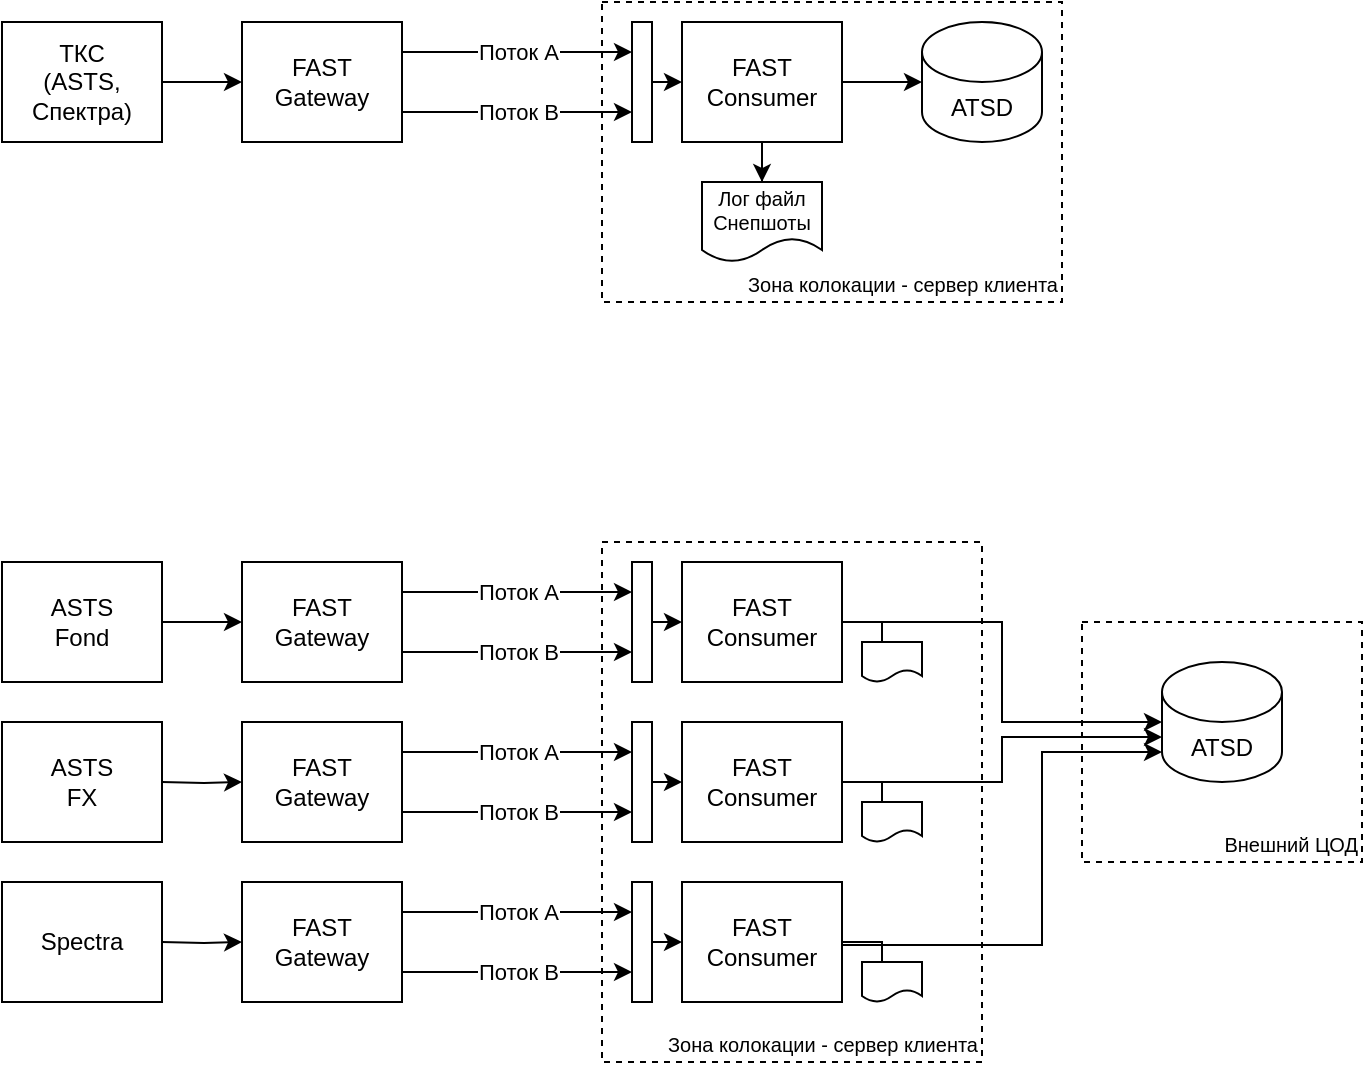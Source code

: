 <mxfile version="14.6.3" type="device" pages="2"><diagram id="61KBxCkUc-8WjzRVHjDI" name="Page-1"><mxGraphModel dx="1298" dy="704" grid="0" gridSize="10" guides="1" tooltips="1" connect="1" arrows="1" fold="1" page="1" pageScale="1" pageWidth="850" pageHeight="1100" math="0" shadow="0"><root><mxCell id="0"/><mxCell id="1" parent="0"/><mxCell id="HH343j580JS0bgXj-Vw9-51" value="Внешний ЦОД" style="rounded=0;whiteSpace=wrap;html=1;fontSize=10;verticalAlign=bottom;align=right;dashed=1;" vertex="1" parent="1"><mxGeometry x="680" y="400" width="140" height="120" as="geometry"/></mxCell><mxCell id="HH343j580JS0bgXj-Vw9-35" value="Зона колокации - сервер клиента " style="rounded=0;whiteSpace=wrap;html=1;fontSize=10;verticalAlign=bottom;align=right;dashed=1;" vertex="1" parent="1"><mxGeometry x="440" y="90" width="230" height="150" as="geometry"/></mxCell><mxCell id="HH343j580JS0bgXj-Vw9-24" value="" style="rounded=0;whiteSpace=wrap;html=1;" vertex="1" parent="1"><mxGeometry x="455" y="100" width="10" height="60" as="geometry"/></mxCell><mxCell id="HH343j580JS0bgXj-Vw9-33" value="" style="edgeStyle=orthogonalEdgeStyle;rounded=0;orthogonalLoop=1;jettySize=auto;html=1;" edge="1" parent="1" source="HH343j580JS0bgXj-Vw9-1" target="HH343j580JS0bgXj-Vw9-2"><mxGeometry relative="1" as="geometry"/></mxCell><mxCell id="HH343j580JS0bgXj-Vw9-1" value="&lt;div&gt;ТКС &lt;br&gt;&lt;/div&gt;&lt;div&gt;(ASTS, Спектра)&lt;/div&gt;" style="rounded=0;whiteSpace=wrap;html=1;" vertex="1" parent="1"><mxGeometry x="140" y="100" width="80" height="60" as="geometry"/></mxCell><mxCell id="HH343j580JS0bgXj-Vw9-2" value="&lt;div&gt;FAST &lt;br&gt;&lt;/div&gt;&lt;div&gt;Gateway&lt;/div&gt;" style="rounded=0;whiteSpace=wrap;html=1;" vertex="1" parent="1"><mxGeometry x="260" y="100" width="80" height="60" as="geometry"/></mxCell><mxCell id="HH343j580JS0bgXj-Vw9-29" value="" style="edgeStyle=orthogonalEdgeStyle;rounded=0;orthogonalLoop=1;jettySize=auto;html=1;" edge="1" parent="1" source="HH343j580JS0bgXj-Vw9-3" target="HH343j580JS0bgXj-Vw9-6"><mxGeometry relative="1" as="geometry"/></mxCell><mxCell id="HH343j580JS0bgXj-Vw9-30" value="" style="edgeStyle=orthogonalEdgeStyle;rounded=0;orthogonalLoop=1;jettySize=auto;html=1;" edge="1" parent="1" source="HH343j580JS0bgXj-Vw9-3" target="HH343j580JS0bgXj-Vw9-5"><mxGeometry relative="1" as="geometry"/></mxCell><mxCell id="HH343j580JS0bgXj-Vw9-3" value="&lt;div&gt;FAST &lt;br&gt;&lt;/div&gt;&lt;div&gt;Consumer&lt;/div&gt;" style="rounded=0;whiteSpace=wrap;html=1;" vertex="1" parent="1"><mxGeometry x="480" y="100" width="80" height="60" as="geometry"/></mxCell><mxCell id="HH343j580JS0bgXj-Vw9-5" value="&lt;div&gt;Лог файл&lt;/div&gt;Снепшоты" style="shape=document;whiteSpace=wrap;html=1;boundedLbl=1;fontSize=10;" vertex="1" parent="1"><mxGeometry x="490" y="180" width="60" height="40" as="geometry"/></mxCell><mxCell id="HH343j580JS0bgXj-Vw9-6" value="ATSD" style="shape=cylinder3;whiteSpace=wrap;html=1;boundedLbl=1;backgroundOutline=1;size=15;" vertex="1" parent="1"><mxGeometry x="600" y="100" width="60" height="60" as="geometry"/></mxCell><mxCell id="HH343j580JS0bgXj-Vw9-17" value="" style="endArrow=classic;html=1;entryX=0;entryY=0.25;entryDx=0;entryDy=0;exitX=1;exitY=0.25;exitDx=0;exitDy=0;" edge="1" parent="1" source="HH343j580JS0bgXj-Vw9-2" target="HH343j580JS0bgXj-Vw9-24"><mxGeometry relative="1" as="geometry"><mxPoint x="320" y="120" as="sourcePoint"/><mxPoint x="420" y="120" as="targetPoint"/></mxGeometry></mxCell><mxCell id="HH343j580JS0bgXj-Vw9-18" value="Поток А" style="edgeLabel;resizable=0;html=1;align=center;verticalAlign=middle;" connectable="0" vertex="1" parent="HH343j580JS0bgXj-Vw9-17"><mxGeometry relative="1" as="geometry"/></mxCell><mxCell id="HH343j580JS0bgXj-Vw9-20" value="" style="endArrow=classic;html=1;entryX=0;entryY=0.75;entryDx=0;entryDy=0;exitX=1;exitY=0.75;exitDx=0;exitDy=0;" edge="1" parent="1" source="HH343j580JS0bgXj-Vw9-2" target="HH343j580JS0bgXj-Vw9-24"><mxGeometry relative="1" as="geometry"><mxPoint x="320" y="140" as="sourcePoint"/><mxPoint x="420" y="140" as="targetPoint"/></mxGeometry></mxCell><mxCell id="HH343j580JS0bgXj-Vw9-21" value="Поток B" style="edgeLabel;resizable=0;html=1;align=center;verticalAlign=middle;" connectable="0" vertex="1" parent="HH343j580JS0bgXj-Vw9-20"><mxGeometry relative="1" as="geometry"/></mxCell><mxCell id="HH343j580JS0bgXj-Vw9-32" value="" style="edgeStyle=orthogonalEdgeStyle;rounded=0;orthogonalLoop=1;jettySize=auto;html=1;exitX=1;exitY=0.5;exitDx=0;exitDy=0;" edge="1" parent="1" source="HH343j580JS0bgXj-Vw9-24"><mxGeometry relative="1" as="geometry"><mxPoint x="460" y="130" as="sourcePoint"/><mxPoint x="480" y="129.5" as="targetPoint"/></mxGeometry></mxCell><mxCell id="HH343j580JS0bgXj-Vw9-36" value="Зона колокации - сервер клиента" style="rounded=0;whiteSpace=wrap;html=1;fontSize=10;verticalAlign=bottom;align=right;dashed=1;" vertex="1" parent="1"><mxGeometry x="440" y="360" width="190" height="260" as="geometry"/></mxCell><mxCell id="HH343j580JS0bgXj-Vw9-37" value="" style="rounded=0;whiteSpace=wrap;html=1;" vertex="1" parent="1"><mxGeometry x="455" y="370" width="10" height="60" as="geometry"/></mxCell><mxCell id="HH343j580JS0bgXj-Vw9-38" value="" style="edgeStyle=orthogonalEdgeStyle;rounded=0;orthogonalLoop=1;jettySize=auto;html=1;" edge="1" parent="1" source="HH343j580JS0bgXj-Vw9-39" target="HH343j580JS0bgXj-Vw9-40"><mxGeometry relative="1" as="geometry"/></mxCell><mxCell id="HH343j580JS0bgXj-Vw9-39" value="&lt;div&gt;ASTS&lt;/div&gt;&lt;div&gt;Fond&lt;br&gt;&lt;/div&gt;" style="rounded=0;whiteSpace=wrap;html=1;" vertex="1" parent="1"><mxGeometry x="140" y="370" width="80" height="60" as="geometry"/></mxCell><mxCell id="HH343j580JS0bgXj-Vw9-40" value="&lt;div&gt;FAST &lt;br&gt;&lt;/div&gt;&lt;div&gt;Gateway&lt;/div&gt;" style="rounded=0;whiteSpace=wrap;html=1;" vertex="1" parent="1"><mxGeometry x="260" y="370" width="80" height="60" as="geometry"/></mxCell><mxCell id="HH343j580JS0bgXj-Vw9-41" value="" style="edgeStyle=orthogonalEdgeStyle;rounded=0;orthogonalLoop=1;jettySize=auto;html=1;entryX=0;entryY=0.5;entryDx=0;entryDy=0;entryPerimeter=0;" edge="1" parent="1" source="HH343j580JS0bgXj-Vw9-43" target="HH343j580JS0bgXj-Vw9-45"><mxGeometry relative="1" as="geometry"><Array as="points"><mxPoint x="640" y="400"/><mxPoint x="640" y="450"/></Array></mxGeometry></mxCell><mxCell id="HH343j580JS0bgXj-Vw9-42" value="" style="edgeStyle=orthogonalEdgeStyle;rounded=0;orthogonalLoop=1;jettySize=auto;html=1;" edge="1" parent="1" source="HH343j580JS0bgXj-Vw9-43" target="HH343j580JS0bgXj-Vw9-44"><mxGeometry relative="1" as="geometry"/></mxCell><mxCell id="HH343j580JS0bgXj-Vw9-43" value="&lt;div&gt;FAST &lt;br&gt;&lt;/div&gt;&lt;div&gt;Consumer&lt;/div&gt;" style="rounded=0;whiteSpace=wrap;html=1;" vertex="1" parent="1"><mxGeometry x="480" y="370" width="80" height="60" as="geometry"/></mxCell><mxCell id="HH343j580JS0bgXj-Vw9-44" value="" style="shape=document;whiteSpace=wrap;html=1;boundedLbl=1;fontSize=10;" vertex="1" parent="1"><mxGeometry x="570" y="410" width="30" height="20" as="geometry"/></mxCell><mxCell id="HH343j580JS0bgXj-Vw9-45" value="ATSD" style="shape=cylinder3;whiteSpace=wrap;html=1;boundedLbl=1;backgroundOutline=1;size=15;" vertex="1" parent="1"><mxGeometry x="720" y="420" width="60" height="60" as="geometry"/></mxCell><mxCell id="HH343j580JS0bgXj-Vw9-46" value="" style="endArrow=classic;html=1;entryX=0;entryY=0.25;entryDx=0;entryDy=0;exitX=1;exitY=0.25;exitDx=0;exitDy=0;" edge="1" parent="1" source="HH343j580JS0bgXj-Vw9-40" target="HH343j580JS0bgXj-Vw9-37"><mxGeometry relative="1" as="geometry"><mxPoint x="320" y="390" as="sourcePoint"/><mxPoint x="420" y="390" as="targetPoint"/></mxGeometry></mxCell><mxCell id="HH343j580JS0bgXj-Vw9-47" value="Поток А" style="edgeLabel;resizable=0;html=1;align=center;verticalAlign=middle;" connectable="0" vertex="1" parent="HH343j580JS0bgXj-Vw9-46"><mxGeometry relative="1" as="geometry"/></mxCell><mxCell id="HH343j580JS0bgXj-Vw9-48" value="" style="endArrow=classic;html=1;entryX=0;entryY=0.75;entryDx=0;entryDy=0;exitX=1;exitY=0.75;exitDx=0;exitDy=0;" edge="1" parent="1" source="HH343j580JS0bgXj-Vw9-40" target="HH343j580JS0bgXj-Vw9-37"><mxGeometry relative="1" as="geometry"><mxPoint x="320" y="410" as="sourcePoint"/><mxPoint x="420" y="410" as="targetPoint"/></mxGeometry></mxCell><mxCell id="HH343j580JS0bgXj-Vw9-49" value="Поток B" style="edgeLabel;resizable=0;html=1;align=center;verticalAlign=middle;" connectable="0" vertex="1" parent="HH343j580JS0bgXj-Vw9-48"><mxGeometry relative="1" as="geometry"/></mxCell><mxCell id="HH343j580JS0bgXj-Vw9-50" value="" style="edgeStyle=orthogonalEdgeStyle;rounded=0;orthogonalLoop=1;jettySize=auto;html=1;exitX=1;exitY=0.5;exitDx=0;exitDy=0;" edge="1" parent="1" source="HH343j580JS0bgXj-Vw9-37"><mxGeometry relative="1" as="geometry"><mxPoint x="460" y="400" as="sourcePoint"/><mxPoint x="480" y="399.5" as="targetPoint"/></mxGeometry></mxCell><mxCell id="HH343j580JS0bgXj-Vw9-52" value="&lt;div&gt;ASTS&lt;/div&gt;&lt;div&gt;FX&lt;br&gt;&lt;/div&gt;" style="rounded=0;whiteSpace=wrap;html=1;" vertex="1" parent="1"><mxGeometry x="140" y="450" width="80" height="60" as="geometry"/></mxCell><mxCell id="HH343j580JS0bgXj-Vw9-53" value="Spectra" style="rounded=0;whiteSpace=wrap;html=1;" vertex="1" parent="1"><mxGeometry x="140" y="530" width="80" height="60" as="geometry"/></mxCell><mxCell id="HH343j580JS0bgXj-Vw9-54" value="" style="rounded=0;whiteSpace=wrap;html=1;" vertex="1" parent="1"><mxGeometry x="455" y="450" width="10" height="60" as="geometry"/></mxCell><mxCell id="HH343j580JS0bgXj-Vw9-55" value="" style="edgeStyle=orthogonalEdgeStyle;rounded=0;orthogonalLoop=1;jettySize=auto;html=1;" edge="1" parent="1" target="HH343j580JS0bgXj-Vw9-56"><mxGeometry relative="1" as="geometry"><mxPoint x="220" y="480" as="sourcePoint"/></mxGeometry></mxCell><mxCell id="HH343j580JS0bgXj-Vw9-56" value="&lt;div&gt;FAST &lt;br&gt;&lt;/div&gt;&lt;div&gt;Gateway&lt;/div&gt;" style="rounded=0;whiteSpace=wrap;html=1;" vertex="1" parent="1"><mxGeometry x="260" y="450" width="80" height="60" as="geometry"/></mxCell><mxCell id="HH343j580JS0bgXj-Vw9-57" value="" style="edgeStyle=orthogonalEdgeStyle;rounded=0;orthogonalLoop=1;jettySize=auto;html=1;" edge="1" parent="1" source="HH343j580JS0bgXj-Vw9-58" target="HH343j580JS0bgXj-Vw9-59"><mxGeometry relative="1" as="geometry"/></mxCell><mxCell id="HH343j580JS0bgXj-Vw9-58" value="&lt;div&gt;FAST &lt;br&gt;&lt;/div&gt;&lt;div&gt;Consumer&lt;/div&gt;" style="rounded=0;whiteSpace=wrap;html=1;" vertex="1" parent="1"><mxGeometry x="480" y="450" width="80" height="60" as="geometry"/></mxCell><mxCell id="HH343j580JS0bgXj-Vw9-59" value="" style="shape=document;whiteSpace=wrap;html=1;boundedLbl=1;fontSize=10;" vertex="1" parent="1"><mxGeometry x="570" y="490" width="30" height="20" as="geometry"/></mxCell><mxCell id="HH343j580JS0bgXj-Vw9-60" value="" style="endArrow=classic;html=1;entryX=0;entryY=0.25;entryDx=0;entryDy=0;exitX=1;exitY=0.25;exitDx=0;exitDy=0;" edge="1" parent="1" source="HH343j580JS0bgXj-Vw9-56" target="HH343j580JS0bgXj-Vw9-54"><mxGeometry relative="1" as="geometry"><mxPoint x="320" y="470" as="sourcePoint"/><mxPoint x="420" y="470" as="targetPoint"/></mxGeometry></mxCell><mxCell id="HH343j580JS0bgXj-Vw9-61" value="Поток А" style="edgeLabel;resizable=0;html=1;align=center;verticalAlign=middle;" connectable="0" vertex="1" parent="HH343j580JS0bgXj-Vw9-60"><mxGeometry relative="1" as="geometry"/></mxCell><mxCell id="HH343j580JS0bgXj-Vw9-62" value="" style="endArrow=classic;html=1;entryX=0;entryY=0.75;entryDx=0;entryDy=0;exitX=1;exitY=0.75;exitDx=0;exitDy=0;" edge="1" parent="1" source="HH343j580JS0bgXj-Vw9-56" target="HH343j580JS0bgXj-Vw9-54"><mxGeometry relative="1" as="geometry"><mxPoint x="320" y="490" as="sourcePoint"/><mxPoint x="420" y="490" as="targetPoint"/></mxGeometry></mxCell><mxCell id="HH343j580JS0bgXj-Vw9-63" value="Поток B" style="edgeLabel;resizable=0;html=1;align=center;verticalAlign=middle;" connectable="0" vertex="1" parent="HH343j580JS0bgXj-Vw9-62"><mxGeometry relative="1" as="geometry"/></mxCell><mxCell id="HH343j580JS0bgXj-Vw9-64" value="" style="edgeStyle=orthogonalEdgeStyle;rounded=0;orthogonalLoop=1;jettySize=auto;html=1;exitX=1;exitY=0.5;exitDx=0;exitDy=0;" edge="1" parent="1" source="HH343j580JS0bgXj-Vw9-54"><mxGeometry relative="1" as="geometry"><mxPoint x="460" y="480" as="sourcePoint"/><mxPoint x="480" y="479.5" as="targetPoint"/></mxGeometry></mxCell><mxCell id="HH343j580JS0bgXj-Vw9-65" value="" style="rounded=0;whiteSpace=wrap;html=1;" vertex="1" parent="1"><mxGeometry x="455" y="530" width="10" height="60" as="geometry"/></mxCell><mxCell id="HH343j580JS0bgXj-Vw9-66" value="" style="edgeStyle=orthogonalEdgeStyle;rounded=0;orthogonalLoop=1;jettySize=auto;html=1;" edge="1" parent="1" target="HH343j580JS0bgXj-Vw9-67"><mxGeometry relative="1" as="geometry"><mxPoint x="220" y="560" as="sourcePoint"/></mxGeometry></mxCell><mxCell id="HH343j580JS0bgXj-Vw9-67" value="&lt;div&gt;FAST &lt;br&gt;&lt;/div&gt;&lt;div&gt;Gateway&lt;/div&gt;" style="rounded=0;whiteSpace=wrap;html=1;" vertex="1" parent="1"><mxGeometry x="260" y="530" width="80" height="60" as="geometry"/></mxCell><mxCell id="HH343j580JS0bgXj-Vw9-68" value="" style="edgeStyle=orthogonalEdgeStyle;rounded=0;orthogonalLoop=1;jettySize=auto;html=1;" edge="1" parent="1" source="HH343j580JS0bgXj-Vw9-69" target="HH343j580JS0bgXj-Vw9-70"><mxGeometry relative="1" as="geometry"/></mxCell><mxCell id="HH343j580JS0bgXj-Vw9-69" value="&lt;div&gt;FAST &lt;br&gt;&lt;/div&gt;&lt;div&gt;Consumer&lt;/div&gt;" style="rounded=0;whiteSpace=wrap;html=1;" vertex="1" parent="1"><mxGeometry x="480" y="530" width="80" height="60" as="geometry"/></mxCell><mxCell id="HH343j580JS0bgXj-Vw9-70" value="" style="shape=document;whiteSpace=wrap;html=1;boundedLbl=1;fontSize=10;" vertex="1" parent="1"><mxGeometry x="570" y="570" width="30" height="20" as="geometry"/></mxCell><mxCell id="HH343j580JS0bgXj-Vw9-71" value="" style="endArrow=classic;html=1;entryX=0;entryY=0.25;entryDx=0;entryDy=0;exitX=1;exitY=0.25;exitDx=0;exitDy=0;" edge="1" parent="1" source="HH343j580JS0bgXj-Vw9-67" target="HH343j580JS0bgXj-Vw9-65"><mxGeometry relative="1" as="geometry"><mxPoint x="320" y="550" as="sourcePoint"/><mxPoint x="420" y="550" as="targetPoint"/></mxGeometry></mxCell><mxCell id="HH343j580JS0bgXj-Vw9-72" value="Поток А" style="edgeLabel;resizable=0;html=1;align=center;verticalAlign=middle;" connectable="0" vertex="1" parent="HH343j580JS0bgXj-Vw9-71"><mxGeometry relative="1" as="geometry"/></mxCell><mxCell id="HH343j580JS0bgXj-Vw9-73" value="" style="endArrow=classic;html=1;entryX=0;entryY=0.75;entryDx=0;entryDy=0;exitX=1;exitY=0.75;exitDx=0;exitDy=0;" edge="1" parent="1" source="HH343j580JS0bgXj-Vw9-67" target="HH343j580JS0bgXj-Vw9-65"><mxGeometry relative="1" as="geometry"><mxPoint x="320" y="570" as="sourcePoint"/><mxPoint x="420" y="570" as="targetPoint"/></mxGeometry></mxCell><mxCell id="HH343j580JS0bgXj-Vw9-74" value="Поток B" style="edgeLabel;resizable=0;html=1;align=center;verticalAlign=middle;" connectable="0" vertex="1" parent="HH343j580JS0bgXj-Vw9-73"><mxGeometry relative="1" as="geometry"/></mxCell><mxCell id="HH343j580JS0bgXj-Vw9-75" value="" style="edgeStyle=orthogonalEdgeStyle;rounded=0;orthogonalLoop=1;jettySize=auto;html=1;exitX=1;exitY=0.5;exitDx=0;exitDy=0;" edge="1" parent="1" source="HH343j580JS0bgXj-Vw9-65"><mxGeometry relative="1" as="geometry"><mxPoint x="460" y="560" as="sourcePoint"/><mxPoint x="480" y="559.5" as="targetPoint"/></mxGeometry></mxCell><mxCell id="HH343j580JS0bgXj-Vw9-76" value="" style="edgeStyle=orthogonalEdgeStyle;rounded=0;orthogonalLoop=1;jettySize=auto;html=1;entryX=0;entryY=0;entryDx=0;entryDy=37.5;entryPerimeter=0;exitX=1;exitY=0.5;exitDx=0;exitDy=0;" edge="1" parent="1" source="HH343j580JS0bgXj-Vw9-58" target="HH343j580JS0bgXj-Vw9-45"><mxGeometry relative="1" as="geometry"><mxPoint x="570" y="410" as="sourcePoint"/><mxPoint x="730" y="492.5" as="targetPoint"/><Array as="points"><mxPoint x="640" y="480"/><mxPoint x="640" y="458"/></Array></mxGeometry></mxCell><mxCell id="HH343j580JS0bgXj-Vw9-77" value="" style="edgeStyle=orthogonalEdgeStyle;rounded=0;orthogonalLoop=1;jettySize=auto;html=1;entryX=0;entryY=1;entryDx=0;entryDy=-15;entryPerimeter=0;exitX=1;exitY=0.5;exitDx=0;exitDy=0;" edge="1" parent="1" target="HH343j580JS0bgXj-Vw9-45"><mxGeometry relative="1" as="geometry"><mxPoint x="560" y="561.5" as="sourcePoint"/><mxPoint x="720" y="539" as="targetPoint"/><Array as="points"><mxPoint x="660" y="562"/><mxPoint x="660" y="465"/></Array></mxGeometry></mxCell></root></mxGraphModel></diagram><diagram id="S9RU6_RJzNX8o8fntfCE" name="Page-2"><mxGraphModel dx="1298" dy="704" grid="1" gridSize="10" guides="1" tooltips="1" connect="1" arrows="1" fold="1" page="1" pageScale="1" pageWidth="850" pageHeight="1100" math="0" shadow="0"><root><mxCell id="_b2YW8Vx5ciVVZFKXZrD-0"/><mxCell id="_b2YW8Vx5ciVVZFKXZrD-1" parent="_b2YW8Vx5ciVVZFKXZrD-0"/><mxCell id="_b2YW8Vx5ciVVZFKXZrD-2" value="Внешний ЦОД" style="rounded=0;whiteSpace=wrap;html=1;fontSize=10;verticalAlign=bottom;align=right;dashed=1;" vertex="1" parent="_b2YW8Vx5ciVVZFKXZrD-1"><mxGeometry x="680" y="400" width="120" height="110" as="geometry"/></mxCell><mxCell id="_b2YW8Vx5ciVVZFKXZrD-3" value="Зона колокации - сервер клиента " style="rounded=0;whiteSpace=wrap;html=1;fontSize=10;verticalAlign=bottom;align=right;dashed=1;" vertex="1" parent="_b2YW8Vx5ciVVZFKXZrD-1"><mxGeometry x="440" y="90" width="240" height="150" as="geometry"/></mxCell><mxCell id="_b2YW8Vx5ciVVZFKXZrD-4" value="" style="rounded=0;whiteSpace=wrap;html=1;" vertex="1" parent="_b2YW8Vx5ciVVZFKXZrD-1"><mxGeometry x="455" y="100" width="10" height="80" as="geometry"/></mxCell><mxCell id="_b2YW8Vx5ciVVZFKXZrD-5" value="" style="edgeStyle=orthogonalEdgeStyle;rounded=0;orthogonalLoop=1;jettySize=auto;html=1;" edge="1" parent="_b2YW8Vx5ciVVZFKXZrD-1" source="_b2YW8Vx5ciVVZFKXZrD-6" target="_b2YW8Vx5ciVVZFKXZrD-7"><mxGeometry relative="1" as="geometry"/></mxCell><mxCell id="_b2YW8Vx5ciVVZFKXZrD-6" value="&lt;div&gt;ТКС &lt;br&gt;&lt;/div&gt;&lt;div&gt;(ASTS, Спектра)&lt;/div&gt;" style="rounded=0;whiteSpace=wrap;html=1;" vertex="1" parent="_b2YW8Vx5ciVVZFKXZrD-1"><mxGeometry x="140" y="110" width="80" height="60" as="geometry"/></mxCell><mxCell id="_b2YW8Vx5ciVVZFKXZrD-7" value="&lt;div&gt;FAST &lt;br&gt;&lt;/div&gt;&lt;div&gt;Gateway&lt;/div&gt;" style="rounded=0;whiteSpace=wrap;html=1;" vertex="1" parent="_b2YW8Vx5ciVVZFKXZrD-1"><mxGeometry x="260" y="103" width="80" height="35" as="geometry"/></mxCell><mxCell id="_b2YW8Vx5ciVVZFKXZrD-8" value="" style="edgeStyle=orthogonalEdgeStyle;rounded=0;orthogonalLoop=1;jettySize=auto;html=1;" edge="1" parent="_b2YW8Vx5ciVVZFKXZrD-1" source="_b2YW8Vx5ciVVZFKXZrD-10" target="_b2YW8Vx5ciVVZFKXZrD-12"><mxGeometry relative="1" as="geometry"/></mxCell><mxCell id="_b2YW8Vx5ciVVZFKXZrD-9" value="" style="edgeStyle=orthogonalEdgeStyle;rounded=0;orthogonalLoop=1;jettySize=auto;html=1;" edge="1" parent="_b2YW8Vx5ciVVZFKXZrD-1" source="_b2YW8Vx5ciVVZFKXZrD-10" target="_b2YW8Vx5ciVVZFKXZrD-11"><mxGeometry relative="1" as="geometry"/></mxCell><mxCell id="_b2YW8Vx5ciVVZFKXZrD-10" value="&lt;div&gt;FAST &lt;br&gt;&lt;/div&gt;&lt;div&gt;Consumer&lt;/div&gt;" style="rounded=0;whiteSpace=wrap;html=1;" vertex="1" parent="_b2YW8Vx5ciVVZFKXZrD-1"><mxGeometry x="480" y="120" width="80" height="40" as="geometry"/></mxCell><mxCell id="_b2YW8Vx5ciVVZFKXZrD-11" value="&lt;div style=&quot;font-size: 9px&quot;&gt;Лог файлы&lt;/div&gt;Снепшоты" style="shape=document;whiteSpace=wrap;html=1;boundedLbl=1;fontSize=9;" vertex="1" parent="_b2YW8Vx5ciVVZFKXZrD-1"><mxGeometry x="490" y="180" width="60" height="40" as="geometry"/></mxCell><mxCell id="_b2YW8Vx5ciVVZFKXZrD-12" value="ATSD" style="shape=cylinder3;whiteSpace=wrap;html=1;boundedLbl=1;backgroundOutline=1;size=15;" vertex="1" parent="_b2YW8Vx5ciVVZFKXZrD-1"><mxGeometry x="590" y="110" width="60" height="60" as="geometry"/></mxCell><mxCell id="_b2YW8Vx5ciVVZFKXZrD-13" value="" style="endArrow=classic;html=1;entryX=0;entryY=0.25;entryDx=0;entryDy=0;exitX=1;exitY=0.5;exitDx=0;exitDy=0;" edge="1" parent="_b2YW8Vx5ciVVZFKXZrD-1" source="_b2YW8Vx5ciVVZFKXZrD-7" target="_b2YW8Vx5ciVVZFKXZrD-4"><mxGeometry relative="1" as="geometry"><mxPoint x="320" y="120" as="sourcePoint"/><mxPoint x="420" y="120" as="targetPoint"/></mxGeometry></mxCell><mxCell id="_b2YW8Vx5ciVVZFKXZrD-14" value="Поток А" style="edgeLabel;resizable=0;html=1;align=center;verticalAlign=middle;fontSize=10;" connectable="0" vertex="1" parent="_b2YW8Vx5ciVVZFKXZrD-13"><mxGeometry relative="1" as="geometry"/></mxCell><mxCell id="_b2YW8Vx5ciVVZFKXZrD-15" value="" style="endArrow=classic;html=1;entryX=0;entryY=0.75;entryDx=0;entryDy=0;exitX=1;exitY=0.5;exitDx=0;exitDy=0;" edge="1" parent="_b2YW8Vx5ciVVZFKXZrD-1" source="_b2YW8Vx5ciVVZFKXZrD-54" target="_b2YW8Vx5ciVVZFKXZrD-4"><mxGeometry relative="1" as="geometry"><mxPoint x="320" y="140" as="sourcePoint"/><mxPoint x="420" y="140" as="targetPoint"/></mxGeometry></mxCell><mxCell id="_b2YW8Vx5ciVVZFKXZrD-16" value="Поток B" style="edgeLabel;resizable=0;html=1;align=center;verticalAlign=middle;fontSize=10;" connectable="0" vertex="1" parent="_b2YW8Vx5ciVVZFKXZrD-15"><mxGeometry relative="1" as="geometry"/></mxCell><mxCell id="_b2YW8Vx5ciVVZFKXZrD-17" value="" style="edgeStyle=orthogonalEdgeStyle;rounded=0;orthogonalLoop=1;jettySize=auto;html=1;exitX=1;exitY=0.5;exitDx=0;exitDy=0;" edge="1" parent="_b2YW8Vx5ciVVZFKXZrD-1" source="_b2YW8Vx5ciVVZFKXZrD-4"><mxGeometry relative="1" as="geometry"><mxPoint x="460" y="130" as="sourcePoint"/><mxPoint x="480" y="140" as="targetPoint"/></mxGeometry></mxCell><mxCell id="_b2YW8Vx5ciVVZFKXZrD-18" value="Зона колокации - сервер клиента" style="rounded=0;whiteSpace=wrap;html=1;fontSize=10;verticalAlign=bottom;align=right;dashed=1;" vertex="1" parent="_b2YW8Vx5ciVVZFKXZrD-1"><mxGeometry x="440" y="360" width="190" height="260" as="geometry"/></mxCell><mxCell id="_b2YW8Vx5ciVVZFKXZrD-19" value="" style="rounded=0;whiteSpace=wrap;html=1;" vertex="1" parent="_b2YW8Vx5ciVVZFKXZrD-1"><mxGeometry x="455" y="370" width="10" height="60" as="geometry"/></mxCell><mxCell id="_b2YW8Vx5ciVVZFKXZrD-20" value="" style="edgeStyle=orthogonalEdgeStyle;rounded=0;orthogonalLoop=1;jettySize=auto;html=1;entryX=0;entryY=0.5;entryDx=0;entryDy=0;" edge="1" parent="_b2YW8Vx5ciVVZFKXZrD-1" source="_b2YW8Vx5ciVVZFKXZrD-21" target="_b2YW8Vx5ciVVZFKXZrD-56"><mxGeometry relative="1" as="geometry"><mxPoint x="260" y="400" as="targetPoint"/></mxGeometry></mxCell><mxCell id="_b2YW8Vx5ciVVZFKXZrD-21" value="&lt;div&gt;ASTS&lt;/div&gt;&lt;div&gt;Fond&lt;br&gt;&lt;/div&gt;" style="rounded=0;whiteSpace=wrap;html=1;" vertex="1" parent="_b2YW8Vx5ciVVZFKXZrD-1"><mxGeometry x="140" y="370" width="80" height="60" as="geometry"/></mxCell><mxCell id="_b2YW8Vx5ciVVZFKXZrD-22" value="" style="edgeStyle=orthogonalEdgeStyle;rounded=0;orthogonalLoop=1;jettySize=auto;html=1;entryX=0;entryY=0.5;entryDx=0;entryDy=0;entryPerimeter=0;" edge="1" parent="_b2YW8Vx5ciVVZFKXZrD-1" source="_b2YW8Vx5ciVVZFKXZrD-24" target="_b2YW8Vx5ciVVZFKXZrD-26"><mxGeometry relative="1" as="geometry"><Array as="points"><mxPoint x="640" y="400"/><mxPoint x="640" y="450"/></Array></mxGeometry></mxCell><mxCell id="_b2YW8Vx5ciVVZFKXZrD-23" value="" style="edgeStyle=orthogonalEdgeStyle;rounded=0;orthogonalLoop=1;jettySize=auto;html=1;" edge="1" parent="_b2YW8Vx5ciVVZFKXZrD-1" source="_b2YW8Vx5ciVVZFKXZrD-24" target="_b2YW8Vx5ciVVZFKXZrD-25"><mxGeometry relative="1" as="geometry"/></mxCell><mxCell id="_b2YW8Vx5ciVVZFKXZrD-24" value="&lt;div&gt;FAST &lt;br&gt;&lt;/div&gt;&lt;div&gt;Consumer&lt;/div&gt;" style="rounded=0;whiteSpace=wrap;html=1;" vertex="1" parent="_b2YW8Vx5ciVVZFKXZrD-1"><mxGeometry x="480" y="380" width="80" height="40" as="geometry"/></mxCell><mxCell id="_b2YW8Vx5ciVVZFKXZrD-25" value="" style="shape=document;whiteSpace=wrap;html=1;boundedLbl=1;fontSize=10;" vertex="1" parent="_b2YW8Vx5ciVVZFKXZrD-1"><mxGeometry x="570" y="410" width="30" height="20" as="geometry"/></mxCell><mxCell id="_b2YW8Vx5ciVVZFKXZrD-26" value="ATSD" style="shape=cylinder3;whiteSpace=wrap;html=1;boundedLbl=1;backgroundOutline=1;size=15;" vertex="1" parent="_b2YW8Vx5ciVVZFKXZrD-1"><mxGeometry x="710" y="420" width="60" height="60" as="geometry"/></mxCell><mxCell id="_b2YW8Vx5ciVVZFKXZrD-27" value="" style="endArrow=classic;html=1;entryX=0;entryY=0.25;entryDx=0;entryDy=0;exitX=1;exitY=0.25;exitDx=0;exitDy=0;" edge="1" parent="_b2YW8Vx5ciVVZFKXZrD-1" target="_b2YW8Vx5ciVVZFKXZrD-19"><mxGeometry relative="1" as="geometry"><mxPoint x="340" y="385" as="sourcePoint"/><mxPoint x="420" y="390" as="targetPoint"/></mxGeometry></mxCell><mxCell id="_b2YW8Vx5ciVVZFKXZrD-28" value="Поток А" style="edgeLabel;resizable=0;html=1;align=center;verticalAlign=middle;fontSize=10;" connectable="0" vertex="1" parent="_b2YW8Vx5ciVVZFKXZrD-27"><mxGeometry relative="1" as="geometry"/></mxCell><mxCell id="_b2YW8Vx5ciVVZFKXZrD-29" value="" style="endArrow=classic;html=1;entryX=0;entryY=0.75;entryDx=0;entryDy=0;exitX=1;exitY=0.75;exitDx=0;exitDy=0;" edge="1" parent="_b2YW8Vx5ciVVZFKXZrD-1" target="_b2YW8Vx5ciVVZFKXZrD-19"><mxGeometry relative="1" as="geometry"><mxPoint x="340" y="415" as="sourcePoint"/><mxPoint x="420" y="410" as="targetPoint"/></mxGeometry></mxCell><mxCell id="_b2YW8Vx5ciVVZFKXZrD-30" value="Поток B" style="edgeLabel;resizable=0;html=1;align=center;verticalAlign=middle;fontSize=10;" connectable="0" vertex="1" parent="_b2YW8Vx5ciVVZFKXZrD-29"><mxGeometry relative="1" as="geometry"/></mxCell><mxCell id="_b2YW8Vx5ciVVZFKXZrD-31" value="" style="edgeStyle=orthogonalEdgeStyle;rounded=0;orthogonalLoop=1;jettySize=auto;html=1;exitX=1;exitY=0.5;exitDx=0;exitDy=0;" edge="1" parent="_b2YW8Vx5ciVVZFKXZrD-1" source="_b2YW8Vx5ciVVZFKXZrD-19"><mxGeometry relative="1" as="geometry"><mxPoint x="460" y="400" as="sourcePoint"/><mxPoint x="480" y="399.5" as="targetPoint"/></mxGeometry></mxCell><mxCell id="_b2YW8Vx5ciVVZFKXZrD-32" value="&lt;div&gt;ASTS&lt;/div&gt;&lt;div&gt;FX&lt;br&gt;&lt;/div&gt;" style="rounded=0;whiteSpace=wrap;html=1;" vertex="1" parent="_b2YW8Vx5ciVVZFKXZrD-1"><mxGeometry x="140" y="450" width="80" height="60" as="geometry"/></mxCell><mxCell id="_b2YW8Vx5ciVVZFKXZrD-33" value="Spectra" style="rounded=0;whiteSpace=wrap;html=1;" vertex="1" parent="_b2YW8Vx5ciVVZFKXZrD-1"><mxGeometry x="140" y="530" width="80" height="60" as="geometry"/></mxCell><mxCell id="_b2YW8Vx5ciVVZFKXZrD-34" value="" style="rounded=0;whiteSpace=wrap;html=1;" vertex="1" parent="_b2YW8Vx5ciVVZFKXZrD-1"><mxGeometry x="455" y="450" width="10" height="60" as="geometry"/></mxCell><mxCell id="_b2YW8Vx5ciVVZFKXZrD-35" value="" style="edgeStyle=orthogonalEdgeStyle;rounded=0;orthogonalLoop=1;jettySize=auto;html=1;" edge="1" parent="_b2YW8Vx5ciVVZFKXZrD-1" source="_b2YW8Vx5ciVVZFKXZrD-36" target="_b2YW8Vx5ciVVZFKXZrD-37"><mxGeometry relative="1" as="geometry"/></mxCell><mxCell id="_b2YW8Vx5ciVVZFKXZrD-36" value="&lt;div&gt;FAST &lt;br&gt;&lt;/div&gt;&lt;div&gt;Consumer&lt;/div&gt;" style="rounded=0;whiteSpace=wrap;html=1;" vertex="1" parent="_b2YW8Vx5ciVVZFKXZrD-1"><mxGeometry x="480" y="460" width="80" height="40" as="geometry"/></mxCell><mxCell id="_b2YW8Vx5ciVVZFKXZrD-37" value="" style="shape=document;whiteSpace=wrap;html=1;boundedLbl=1;fontSize=10;" vertex="1" parent="_b2YW8Vx5ciVVZFKXZrD-1"><mxGeometry x="570" y="490" width="30" height="20" as="geometry"/></mxCell><mxCell id="_b2YW8Vx5ciVVZFKXZrD-38" value="" style="endArrow=classic;html=1;entryX=0;entryY=0.25;entryDx=0;entryDy=0;exitX=1;exitY=0.25;exitDx=0;exitDy=0;" edge="1" parent="_b2YW8Vx5ciVVZFKXZrD-1" target="_b2YW8Vx5ciVVZFKXZrD-34"><mxGeometry relative="1" as="geometry"><mxPoint x="340" y="465" as="sourcePoint"/><mxPoint x="420" y="470" as="targetPoint"/></mxGeometry></mxCell><mxCell id="_b2YW8Vx5ciVVZFKXZrD-39" value="Поток А" style="edgeLabel;resizable=0;html=1;align=center;verticalAlign=middle;fontSize=10;" connectable="0" vertex="1" parent="_b2YW8Vx5ciVVZFKXZrD-38"><mxGeometry relative="1" as="geometry"/></mxCell><mxCell id="_b2YW8Vx5ciVVZFKXZrD-40" value="" style="endArrow=classic;html=1;entryX=0;entryY=0.75;entryDx=0;entryDy=0;exitX=1;exitY=0.75;exitDx=0;exitDy=0;" edge="1" parent="_b2YW8Vx5ciVVZFKXZrD-1" target="_b2YW8Vx5ciVVZFKXZrD-34"><mxGeometry relative="1" as="geometry"><mxPoint x="340" y="495" as="sourcePoint"/><mxPoint x="420" y="490" as="targetPoint"/></mxGeometry></mxCell><mxCell id="_b2YW8Vx5ciVVZFKXZrD-41" value="Поток B" style="edgeLabel;resizable=0;html=1;align=center;verticalAlign=middle;fontSize=10;" connectable="0" vertex="1" parent="_b2YW8Vx5ciVVZFKXZrD-40"><mxGeometry relative="1" as="geometry"/></mxCell><mxCell id="_b2YW8Vx5ciVVZFKXZrD-42" value="" style="edgeStyle=orthogonalEdgeStyle;rounded=0;orthogonalLoop=1;jettySize=auto;html=1;exitX=1;exitY=0.5;exitDx=0;exitDy=0;" edge="1" parent="_b2YW8Vx5ciVVZFKXZrD-1" source="_b2YW8Vx5ciVVZFKXZrD-34"><mxGeometry relative="1" as="geometry"><mxPoint x="460" y="480" as="sourcePoint"/><mxPoint x="480" y="479.5" as="targetPoint"/></mxGeometry></mxCell><mxCell id="_b2YW8Vx5ciVVZFKXZrD-43" value="" style="rounded=0;whiteSpace=wrap;html=1;" vertex="1" parent="_b2YW8Vx5ciVVZFKXZrD-1"><mxGeometry x="455" y="530" width="10" height="60" as="geometry"/></mxCell><mxCell id="_b2YW8Vx5ciVVZFKXZrD-44" value="" style="edgeStyle=orthogonalEdgeStyle;rounded=0;orthogonalLoop=1;jettySize=auto;html=1;" edge="1" parent="_b2YW8Vx5ciVVZFKXZrD-1" source="_b2YW8Vx5ciVVZFKXZrD-45" target="_b2YW8Vx5ciVVZFKXZrD-46"><mxGeometry relative="1" as="geometry"/></mxCell><mxCell id="_b2YW8Vx5ciVVZFKXZrD-45" value="&lt;div&gt;FAST &lt;br&gt;&lt;/div&gt;&lt;div&gt;Consumer&lt;/div&gt;" style="rounded=0;whiteSpace=wrap;html=1;" vertex="1" parent="_b2YW8Vx5ciVVZFKXZrD-1"><mxGeometry x="480" y="540" width="80" height="40" as="geometry"/></mxCell><mxCell id="_b2YW8Vx5ciVVZFKXZrD-46" value="" style="shape=document;whiteSpace=wrap;html=1;boundedLbl=1;fontSize=10;" vertex="1" parent="_b2YW8Vx5ciVVZFKXZrD-1"><mxGeometry x="570" y="570" width="30" height="20" as="geometry"/></mxCell><mxCell id="_b2YW8Vx5ciVVZFKXZrD-47" value="" style="endArrow=classic;html=1;entryX=0;entryY=0.25;entryDx=0;entryDy=0;exitX=1;exitY=0.25;exitDx=0;exitDy=0;" edge="1" parent="_b2YW8Vx5ciVVZFKXZrD-1" target="_b2YW8Vx5ciVVZFKXZrD-43"><mxGeometry relative="1" as="geometry"><mxPoint x="340" y="545" as="sourcePoint"/><mxPoint x="420" y="550" as="targetPoint"/></mxGeometry></mxCell><mxCell id="_b2YW8Vx5ciVVZFKXZrD-48" value="Поток А" style="edgeLabel;resizable=0;html=1;align=center;verticalAlign=middle;fontSize=10;" connectable="0" vertex="1" parent="_b2YW8Vx5ciVVZFKXZrD-47"><mxGeometry relative="1" as="geometry"/></mxCell><mxCell id="_b2YW8Vx5ciVVZFKXZrD-49" value="" style="endArrow=classic;html=1;entryX=0;entryY=0.75;entryDx=0;entryDy=0;exitX=1;exitY=0.75;exitDx=0;exitDy=0;" edge="1" parent="_b2YW8Vx5ciVVZFKXZrD-1" target="_b2YW8Vx5ciVVZFKXZrD-43"><mxGeometry relative="1" as="geometry"><mxPoint x="340" y="575" as="sourcePoint"/><mxPoint x="420" y="570" as="targetPoint"/></mxGeometry></mxCell><mxCell id="_b2YW8Vx5ciVVZFKXZrD-50" value="Поток B" style="edgeLabel;resizable=0;html=1;align=center;verticalAlign=middle;fontSize=10;" connectable="0" vertex="1" parent="_b2YW8Vx5ciVVZFKXZrD-49"><mxGeometry relative="1" as="geometry"/></mxCell><mxCell id="_b2YW8Vx5ciVVZFKXZrD-51" value="" style="edgeStyle=orthogonalEdgeStyle;rounded=0;orthogonalLoop=1;jettySize=auto;html=1;exitX=1;exitY=0.5;exitDx=0;exitDy=0;" edge="1" parent="_b2YW8Vx5ciVVZFKXZrD-1" source="_b2YW8Vx5ciVVZFKXZrD-43"><mxGeometry relative="1" as="geometry"><mxPoint x="460" y="560" as="sourcePoint"/><mxPoint x="480" y="559.5" as="targetPoint"/></mxGeometry></mxCell><mxCell id="_b2YW8Vx5ciVVZFKXZrD-52" value="" style="edgeStyle=orthogonalEdgeStyle;rounded=0;orthogonalLoop=1;jettySize=auto;html=1;entryX=0;entryY=0;entryDx=0;entryDy=37.5;entryPerimeter=0;exitX=1;exitY=0.5;exitDx=0;exitDy=0;" edge="1" parent="_b2YW8Vx5ciVVZFKXZrD-1" source="_b2YW8Vx5ciVVZFKXZrD-36" target="_b2YW8Vx5ciVVZFKXZrD-26"><mxGeometry relative="1" as="geometry"><mxPoint x="570" y="410" as="sourcePoint"/><mxPoint x="730" y="492.5" as="targetPoint"/><Array as="points"><mxPoint x="640" y="480"/><mxPoint x="640" y="458"/></Array></mxGeometry></mxCell><mxCell id="_b2YW8Vx5ciVVZFKXZrD-53" value="" style="edgeStyle=orthogonalEdgeStyle;rounded=0;orthogonalLoop=1;jettySize=auto;html=1;entryX=0;entryY=1;entryDx=0;entryDy=-15;entryPerimeter=0;exitX=1;exitY=0.5;exitDx=0;exitDy=0;" edge="1" parent="_b2YW8Vx5ciVVZFKXZrD-1" target="_b2YW8Vx5ciVVZFKXZrD-26"><mxGeometry relative="1" as="geometry"><mxPoint x="560" y="561.5" as="sourcePoint"/><mxPoint x="720" y="539" as="targetPoint"/><Array as="points"><mxPoint x="660" y="562"/><mxPoint x="660" y="465"/></Array></mxGeometry></mxCell><mxCell id="_b2YW8Vx5ciVVZFKXZrD-54" value="&lt;div&gt;FAST &lt;br&gt;&lt;/div&gt;&lt;div&gt;Gateway&lt;/div&gt;" style="rounded=0;whiteSpace=wrap;html=1;" vertex="1" parent="_b2YW8Vx5ciVVZFKXZrD-1"><mxGeometry x="260" y="143" width="80" height="35" as="geometry"/></mxCell><mxCell id="_b2YW8Vx5ciVVZFKXZrD-55" value="" style="edgeStyle=orthogonalEdgeStyle;rounded=0;orthogonalLoop=1;jettySize=auto;html=1;exitX=1;exitY=0.5;exitDx=0;exitDy=0;entryX=0;entryY=0.5;entryDx=0;entryDy=0;" edge="1" parent="_b2YW8Vx5ciVVZFKXZrD-1" source="_b2YW8Vx5ciVVZFKXZrD-6" target="_b2YW8Vx5ciVVZFKXZrD-54"><mxGeometry relative="1" as="geometry"><mxPoint x="230" y="140" as="sourcePoint"/><mxPoint x="270" y="127.5" as="targetPoint"/></mxGeometry></mxCell><mxCell id="_b2YW8Vx5ciVVZFKXZrD-56" value="&lt;div style=&quot;font-size: 11px;&quot;&gt;FAST &lt;br style=&quot;font-size: 11px;&quot;&gt;&lt;/div&gt;&lt;div style=&quot;font-size: 11px;&quot;&gt;Gateway&lt;/div&gt;" style="rounded=0;whiteSpace=wrap;html=1;fontSize=11;" vertex="1" parent="_b2YW8Vx5ciVVZFKXZrD-1"><mxGeometry x="260" y="370" width="80" height="30" as="geometry"/></mxCell><mxCell id="_b2YW8Vx5ciVVZFKXZrD-57" value="&lt;div style=&quot;font-size: 11px;&quot;&gt;FAST &lt;br style=&quot;font-size: 11px;&quot;&gt;&lt;/div&gt;&lt;div style=&quot;font-size: 11px;&quot;&gt;Gateway&lt;/div&gt;" style="rounded=0;whiteSpace=wrap;html=1;fontSize=11;" vertex="1" parent="_b2YW8Vx5ciVVZFKXZrD-1"><mxGeometry x="260" y="400" width="80" height="30" as="geometry"/></mxCell><mxCell id="_b2YW8Vx5ciVVZFKXZrD-58" value="" style="edgeStyle=orthogonalEdgeStyle;rounded=0;orthogonalLoop=1;jettySize=auto;html=1;entryX=0;entryY=0.5;entryDx=0;entryDy=0;exitX=1;exitY=0.5;exitDx=0;exitDy=0;" edge="1" parent="_b2YW8Vx5ciVVZFKXZrD-1" source="_b2YW8Vx5ciVVZFKXZrD-21" target="_b2YW8Vx5ciVVZFKXZrD-57"><mxGeometry relative="1" as="geometry"><mxPoint x="230" y="410.0" as="sourcePoint"/><mxPoint x="270" y="395.0" as="targetPoint"/></mxGeometry></mxCell><mxCell id="_b2YW8Vx5ciVVZFKXZrD-59" value="" style="edgeStyle=orthogonalEdgeStyle;rounded=0;orthogonalLoop=1;jettySize=auto;html=1;entryX=0;entryY=0.5;entryDx=0;entryDy=0;" edge="1" parent="_b2YW8Vx5ciVVZFKXZrD-1" target="_b2YW8Vx5ciVVZFKXZrD-60"><mxGeometry relative="1" as="geometry"><mxPoint x="220" y="480" as="sourcePoint"/><mxPoint x="260" y="480" as="targetPoint"/></mxGeometry></mxCell><mxCell id="_b2YW8Vx5ciVVZFKXZrD-60" value="&lt;div style=&quot;font-size: 11px;&quot;&gt;FAST &lt;br style=&quot;font-size: 11px;&quot;&gt;&lt;/div&gt;&lt;div style=&quot;font-size: 11px;&quot;&gt;Gateway&lt;/div&gt;" style="rounded=0;whiteSpace=wrap;html=1;fontSize=11;" vertex="1" parent="_b2YW8Vx5ciVVZFKXZrD-1"><mxGeometry x="260" y="450" width="80" height="30" as="geometry"/></mxCell><mxCell id="_b2YW8Vx5ciVVZFKXZrD-61" value="&lt;div style=&quot;font-size: 11px;&quot;&gt;FAST &lt;br style=&quot;font-size: 11px;&quot;&gt;&lt;/div&gt;&lt;div style=&quot;font-size: 11px;&quot;&gt;Gateway&lt;/div&gt;" style="rounded=0;whiteSpace=wrap;html=1;fontSize=11;" vertex="1" parent="_b2YW8Vx5ciVVZFKXZrD-1"><mxGeometry x="260" y="480" width="80" height="30" as="geometry"/></mxCell><mxCell id="_b2YW8Vx5ciVVZFKXZrD-62" value="" style="edgeStyle=orthogonalEdgeStyle;rounded=0;orthogonalLoop=1;jettySize=auto;html=1;entryX=0;entryY=0.5;entryDx=0;entryDy=0;exitX=1;exitY=0.5;exitDx=0;exitDy=0;" edge="1" parent="_b2YW8Vx5ciVVZFKXZrD-1" target="_b2YW8Vx5ciVVZFKXZrD-61"><mxGeometry relative="1" as="geometry"><mxPoint x="220" y="480" as="sourcePoint"/><mxPoint x="270" y="475.0" as="targetPoint"/></mxGeometry></mxCell><mxCell id="_b2YW8Vx5ciVVZFKXZrD-63" value="" style="edgeStyle=orthogonalEdgeStyle;rounded=0;orthogonalLoop=1;jettySize=auto;html=1;entryX=0;entryY=0.5;entryDx=0;entryDy=0;" edge="1" parent="_b2YW8Vx5ciVVZFKXZrD-1" target="_b2YW8Vx5ciVVZFKXZrD-64"><mxGeometry relative="1" as="geometry"><mxPoint x="220" y="560" as="sourcePoint"/><mxPoint x="260" y="560" as="targetPoint"/></mxGeometry></mxCell><mxCell id="_b2YW8Vx5ciVVZFKXZrD-64" value="&lt;div style=&quot;font-size: 11px;&quot;&gt;FAST &lt;br style=&quot;font-size: 11px;&quot;&gt;&lt;/div&gt;&lt;div style=&quot;font-size: 11px;&quot;&gt;Gateway&lt;/div&gt;" style="rounded=0;whiteSpace=wrap;html=1;fontSize=11;" vertex="1" parent="_b2YW8Vx5ciVVZFKXZrD-1"><mxGeometry x="260" y="530" width="80" height="30" as="geometry"/></mxCell><mxCell id="_b2YW8Vx5ciVVZFKXZrD-65" value="&lt;div style=&quot;font-size: 11px;&quot;&gt;FAST &lt;br style=&quot;font-size: 11px;&quot;&gt;&lt;/div&gt;&lt;div style=&quot;font-size: 11px;&quot;&gt;Gateway&lt;/div&gt;" style="rounded=0;whiteSpace=wrap;html=1;fontSize=11;" vertex="1" parent="_b2YW8Vx5ciVVZFKXZrD-1"><mxGeometry x="260" y="560" width="80" height="30" as="geometry"/></mxCell><mxCell id="_b2YW8Vx5ciVVZFKXZrD-66" value="" style="edgeStyle=orthogonalEdgeStyle;rounded=0;orthogonalLoop=1;jettySize=auto;html=1;entryX=0;entryY=0.5;entryDx=0;entryDy=0;exitX=1;exitY=0.5;exitDx=0;exitDy=0;" edge="1" parent="_b2YW8Vx5ciVVZFKXZrD-1" target="_b2YW8Vx5ciVVZFKXZrD-65"><mxGeometry relative="1" as="geometry"><mxPoint x="220" y="560" as="sourcePoint"/><mxPoint x="270" y="555.0" as="targetPoint"/></mxGeometry></mxCell></root></mxGraphModel></diagram></mxfile>